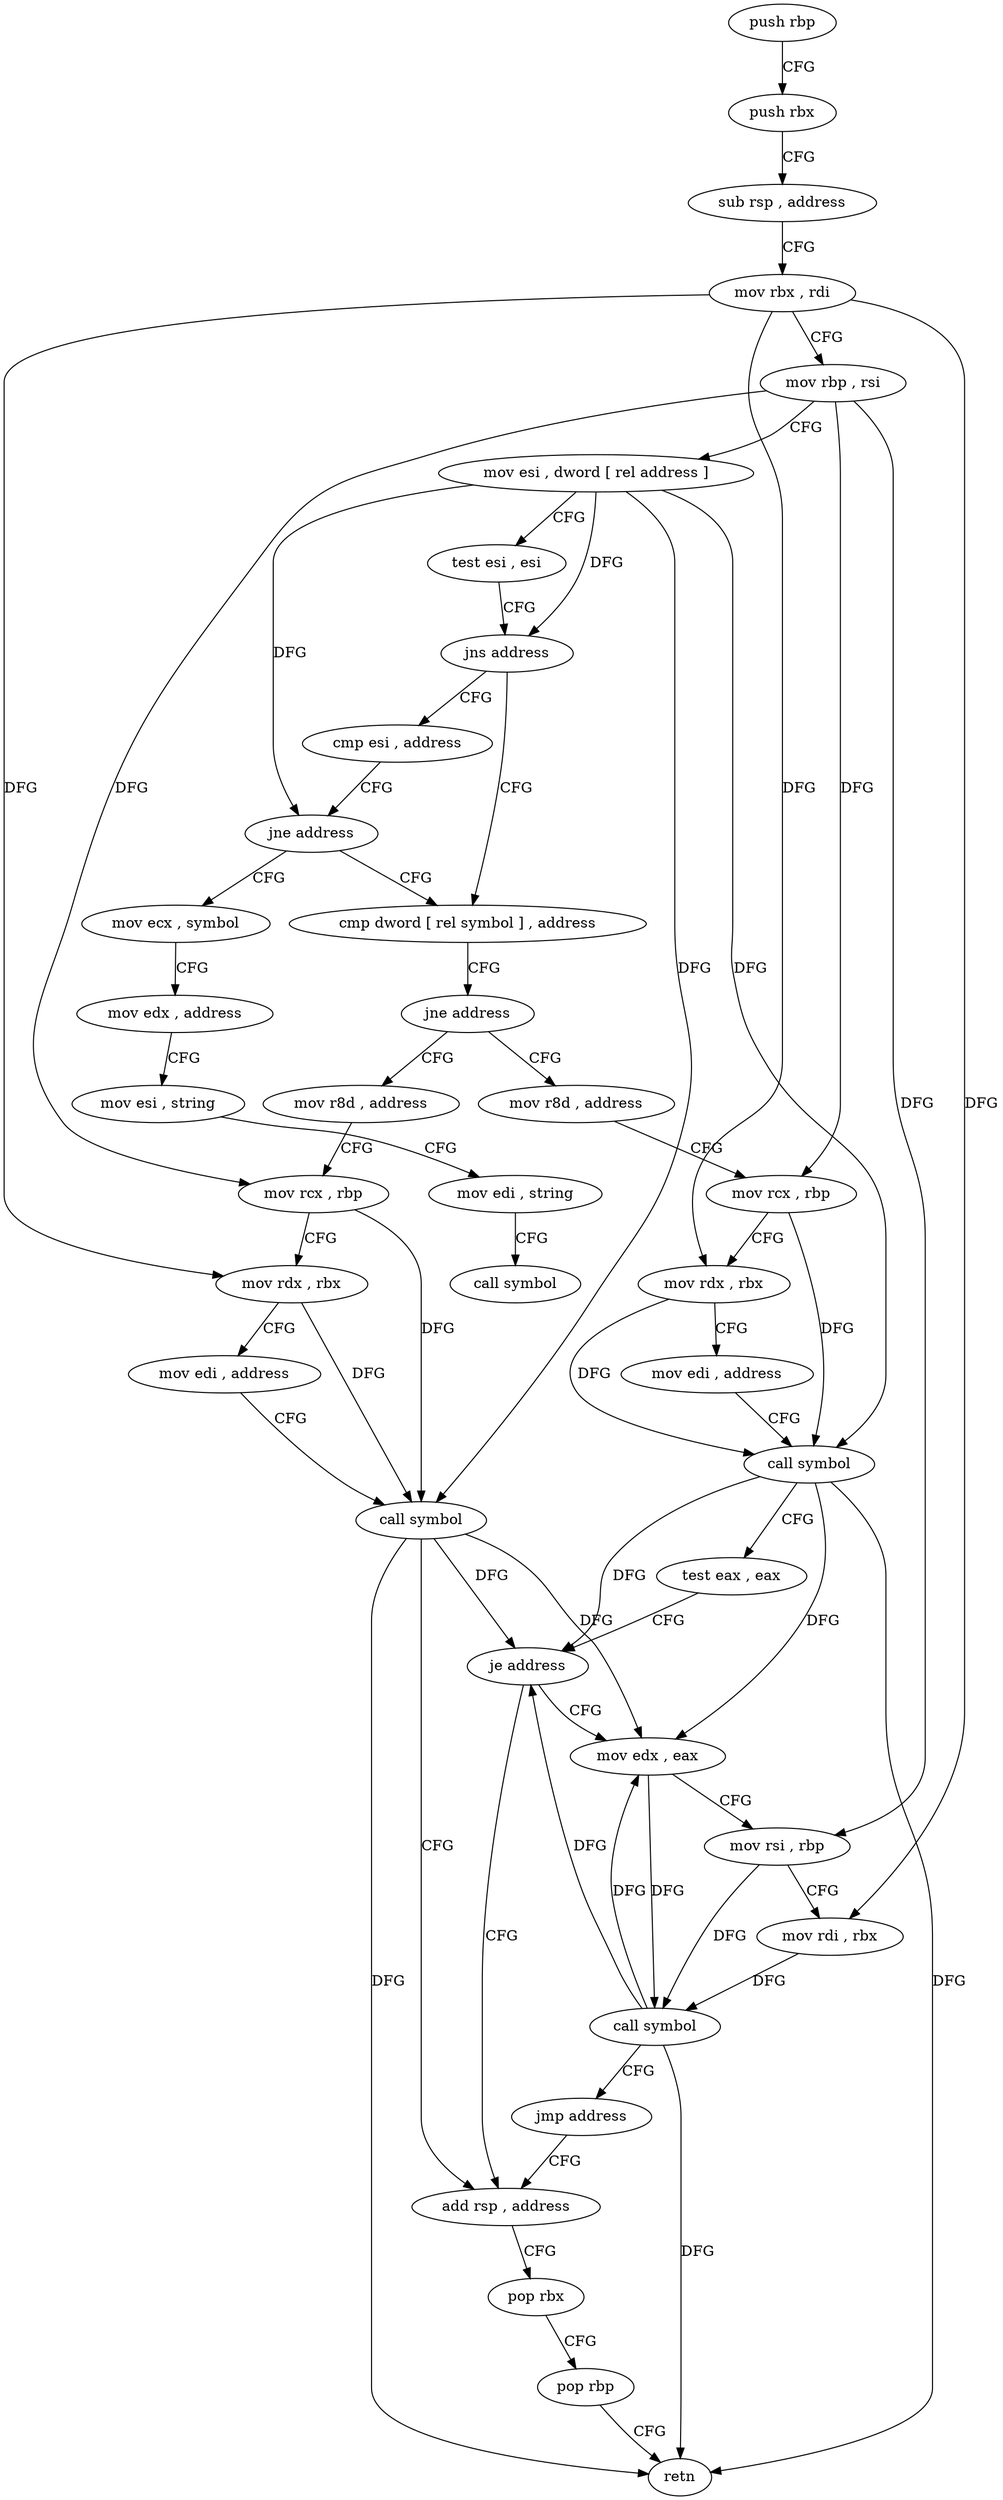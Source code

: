 digraph "func" {
"4229852" [label = "push rbp" ]
"4229853" [label = "push rbx" ]
"4229854" [label = "sub rsp , address" ]
"4229858" [label = "mov rbx , rdi" ]
"4229861" [label = "mov rbp , rsi" ]
"4229864" [label = "mov esi , dword [ rel address ]" ]
"4229870" [label = "test esi , esi" ]
"4229872" [label = "jns address" ]
"4229879" [label = "cmp dword [ rel symbol ] , address" ]
"4229874" [label = "cmp esi , address" ]
"4229886" [label = "jne address" ]
"4229954" [label = "mov r8d , address" ]
"4229888" [label = "mov r8d , address" ]
"4229877" [label = "jne address" ]
"4229929" [label = "mov ecx , symbol" ]
"4229960" [label = "mov rcx , rbp" ]
"4229963" [label = "mov rdx , rbx" ]
"4229966" [label = "mov edi , address" ]
"4229971" [label = "call symbol" ]
"4229976" [label = "add rsp , address" ]
"4229894" [label = "mov rcx , rbp" ]
"4229897" [label = "mov rdx , rbx" ]
"4229900" [label = "mov edi , address" ]
"4229905" [label = "call symbol" ]
"4229910" [label = "test eax , eax" ]
"4229912" [label = "je address" ]
"4229914" [label = "mov edx , eax" ]
"4229934" [label = "mov edx , address" ]
"4229939" [label = "mov esi , string" ]
"4229944" [label = "mov edi , string" ]
"4229949" [label = "call symbol" ]
"4229980" [label = "pop rbx" ]
"4229981" [label = "pop rbp" ]
"4229982" [label = "retn" ]
"4229916" [label = "mov rsi , rbp" ]
"4229919" [label = "mov rdi , rbx" ]
"4229922" [label = "call symbol" ]
"4229927" [label = "jmp address" ]
"4229852" -> "4229853" [ label = "CFG" ]
"4229853" -> "4229854" [ label = "CFG" ]
"4229854" -> "4229858" [ label = "CFG" ]
"4229858" -> "4229861" [ label = "CFG" ]
"4229858" -> "4229963" [ label = "DFG" ]
"4229858" -> "4229897" [ label = "DFG" ]
"4229858" -> "4229919" [ label = "DFG" ]
"4229861" -> "4229864" [ label = "CFG" ]
"4229861" -> "4229960" [ label = "DFG" ]
"4229861" -> "4229894" [ label = "DFG" ]
"4229861" -> "4229916" [ label = "DFG" ]
"4229864" -> "4229870" [ label = "CFG" ]
"4229864" -> "4229872" [ label = "DFG" ]
"4229864" -> "4229877" [ label = "DFG" ]
"4229864" -> "4229971" [ label = "DFG" ]
"4229864" -> "4229905" [ label = "DFG" ]
"4229870" -> "4229872" [ label = "CFG" ]
"4229872" -> "4229879" [ label = "CFG" ]
"4229872" -> "4229874" [ label = "CFG" ]
"4229879" -> "4229886" [ label = "CFG" ]
"4229874" -> "4229877" [ label = "CFG" ]
"4229886" -> "4229954" [ label = "CFG" ]
"4229886" -> "4229888" [ label = "CFG" ]
"4229954" -> "4229960" [ label = "CFG" ]
"4229888" -> "4229894" [ label = "CFG" ]
"4229877" -> "4229929" [ label = "CFG" ]
"4229877" -> "4229879" [ label = "CFG" ]
"4229929" -> "4229934" [ label = "CFG" ]
"4229960" -> "4229963" [ label = "CFG" ]
"4229960" -> "4229971" [ label = "DFG" ]
"4229963" -> "4229966" [ label = "CFG" ]
"4229963" -> "4229971" [ label = "DFG" ]
"4229966" -> "4229971" [ label = "CFG" ]
"4229971" -> "4229976" [ label = "CFG" ]
"4229971" -> "4229912" [ label = "DFG" ]
"4229971" -> "4229982" [ label = "DFG" ]
"4229971" -> "4229914" [ label = "DFG" ]
"4229976" -> "4229980" [ label = "CFG" ]
"4229894" -> "4229897" [ label = "CFG" ]
"4229894" -> "4229905" [ label = "DFG" ]
"4229897" -> "4229900" [ label = "CFG" ]
"4229897" -> "4229905" [ label = "DFG" ]
"4229900" -> "4229905" [ label = "CFG" ]
"4229905" -> "4229910" [ label = "CFG" ]
"4229905" -> "4229912" [ label = "DFG" ]
"4229905" -> "4229982" [ label = "DFG" ]
"4229905" -> "4229914" [ label = "DFG" ]
"4229910" -> "4229912" [ label = "CFG" ]
"4229912" -> "4229976" [ label = "CFG" ]
"4229912" -> "4229914" [ label = "CFG" ]
"4229914" -> "4229916" [ label = "CFG" ]
"4229914" -> "4229922" [ label = "DFG" ]
"4229934" -> "4229939" [ label = "CFG" ]
"4229939" -> "4229944" [ label = "CFG" ]
"4229944" -> "4229949" [ label = "CFG" ]
"4229980" -> "4229981" [ label = "CFG" ]
"4229981" -> "4229982" [ label = "CFG" ]
"4229916" -> "4229919" [ label = "CFG" ]
"4229916" -> "4229922" [ label = "DFG" ]
"4229919" -> "4229922" [ label = "DFG" ]
"4229922" -> "4229927" [ label = "CFG" ]
"4229922" -> "4229912" [ label = "DFG" ]
"4229922" -> "4229914" [ label = "DFG" ]
"4229922" -> "4229982" [ label = "DFG" ]
"4229927" -> "4229976" [ label = "CFG" ]
}
